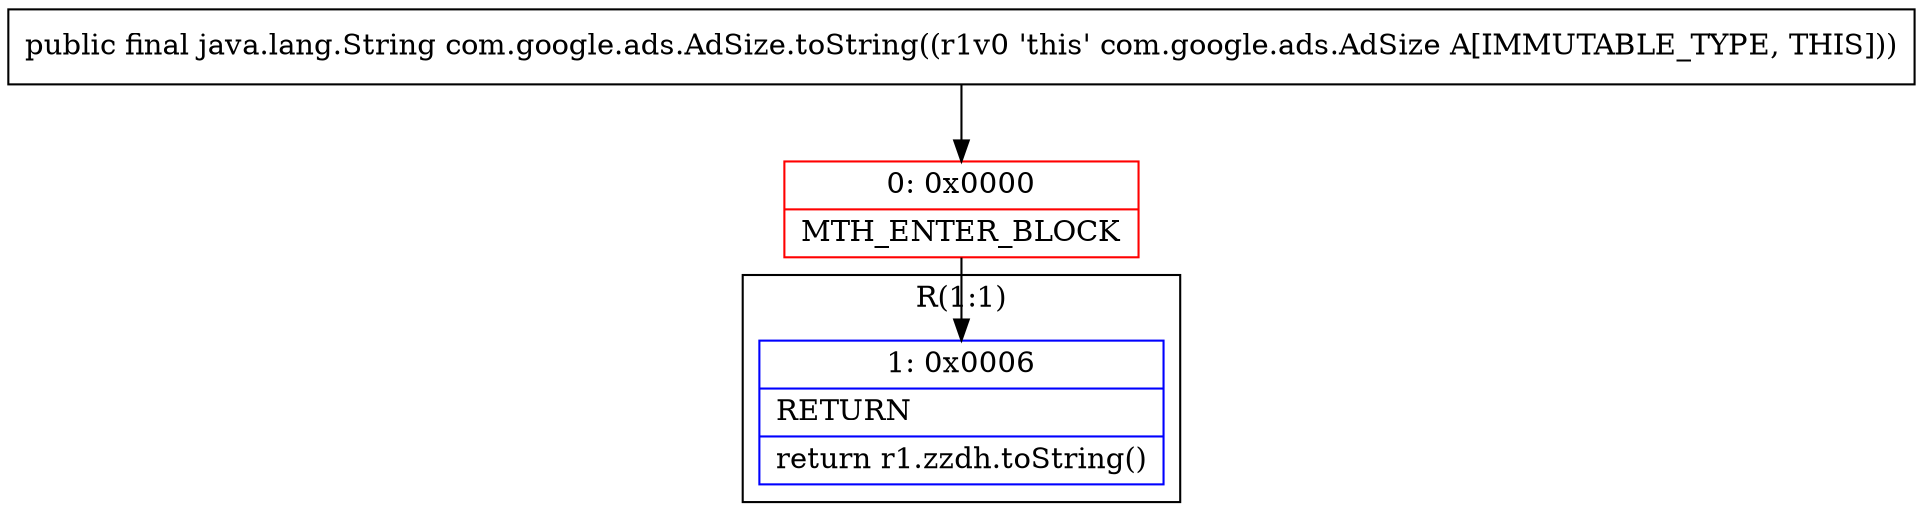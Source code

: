 digraph "CFG forcom.google.ads.AdSize.toString()Ljava\/lang\/String;" {
subgraph cluster_Region_304987454 {
label = "R(1:1)";
node [shape=record,color=blue];
Node_1 [shape=record,label="{1\:\ 0x0006|RETURN\l|return r1.zzdh.toString()\l}"];
}
Node_0 [shape=record,color=red,label="{0\:\ 0x0000|MTH_ENTER_BLOCK\l}"];
MethodNode[shape=record,label="{public final java.lang.String com.google.ads.AdSize.toString((r1v0 'this' com.google.ads.AdSize A[IMMUTABLE_TYPE, THIS])) }"];
MethodNode -> Node_0;
Node_0 -> Node_1;
}

